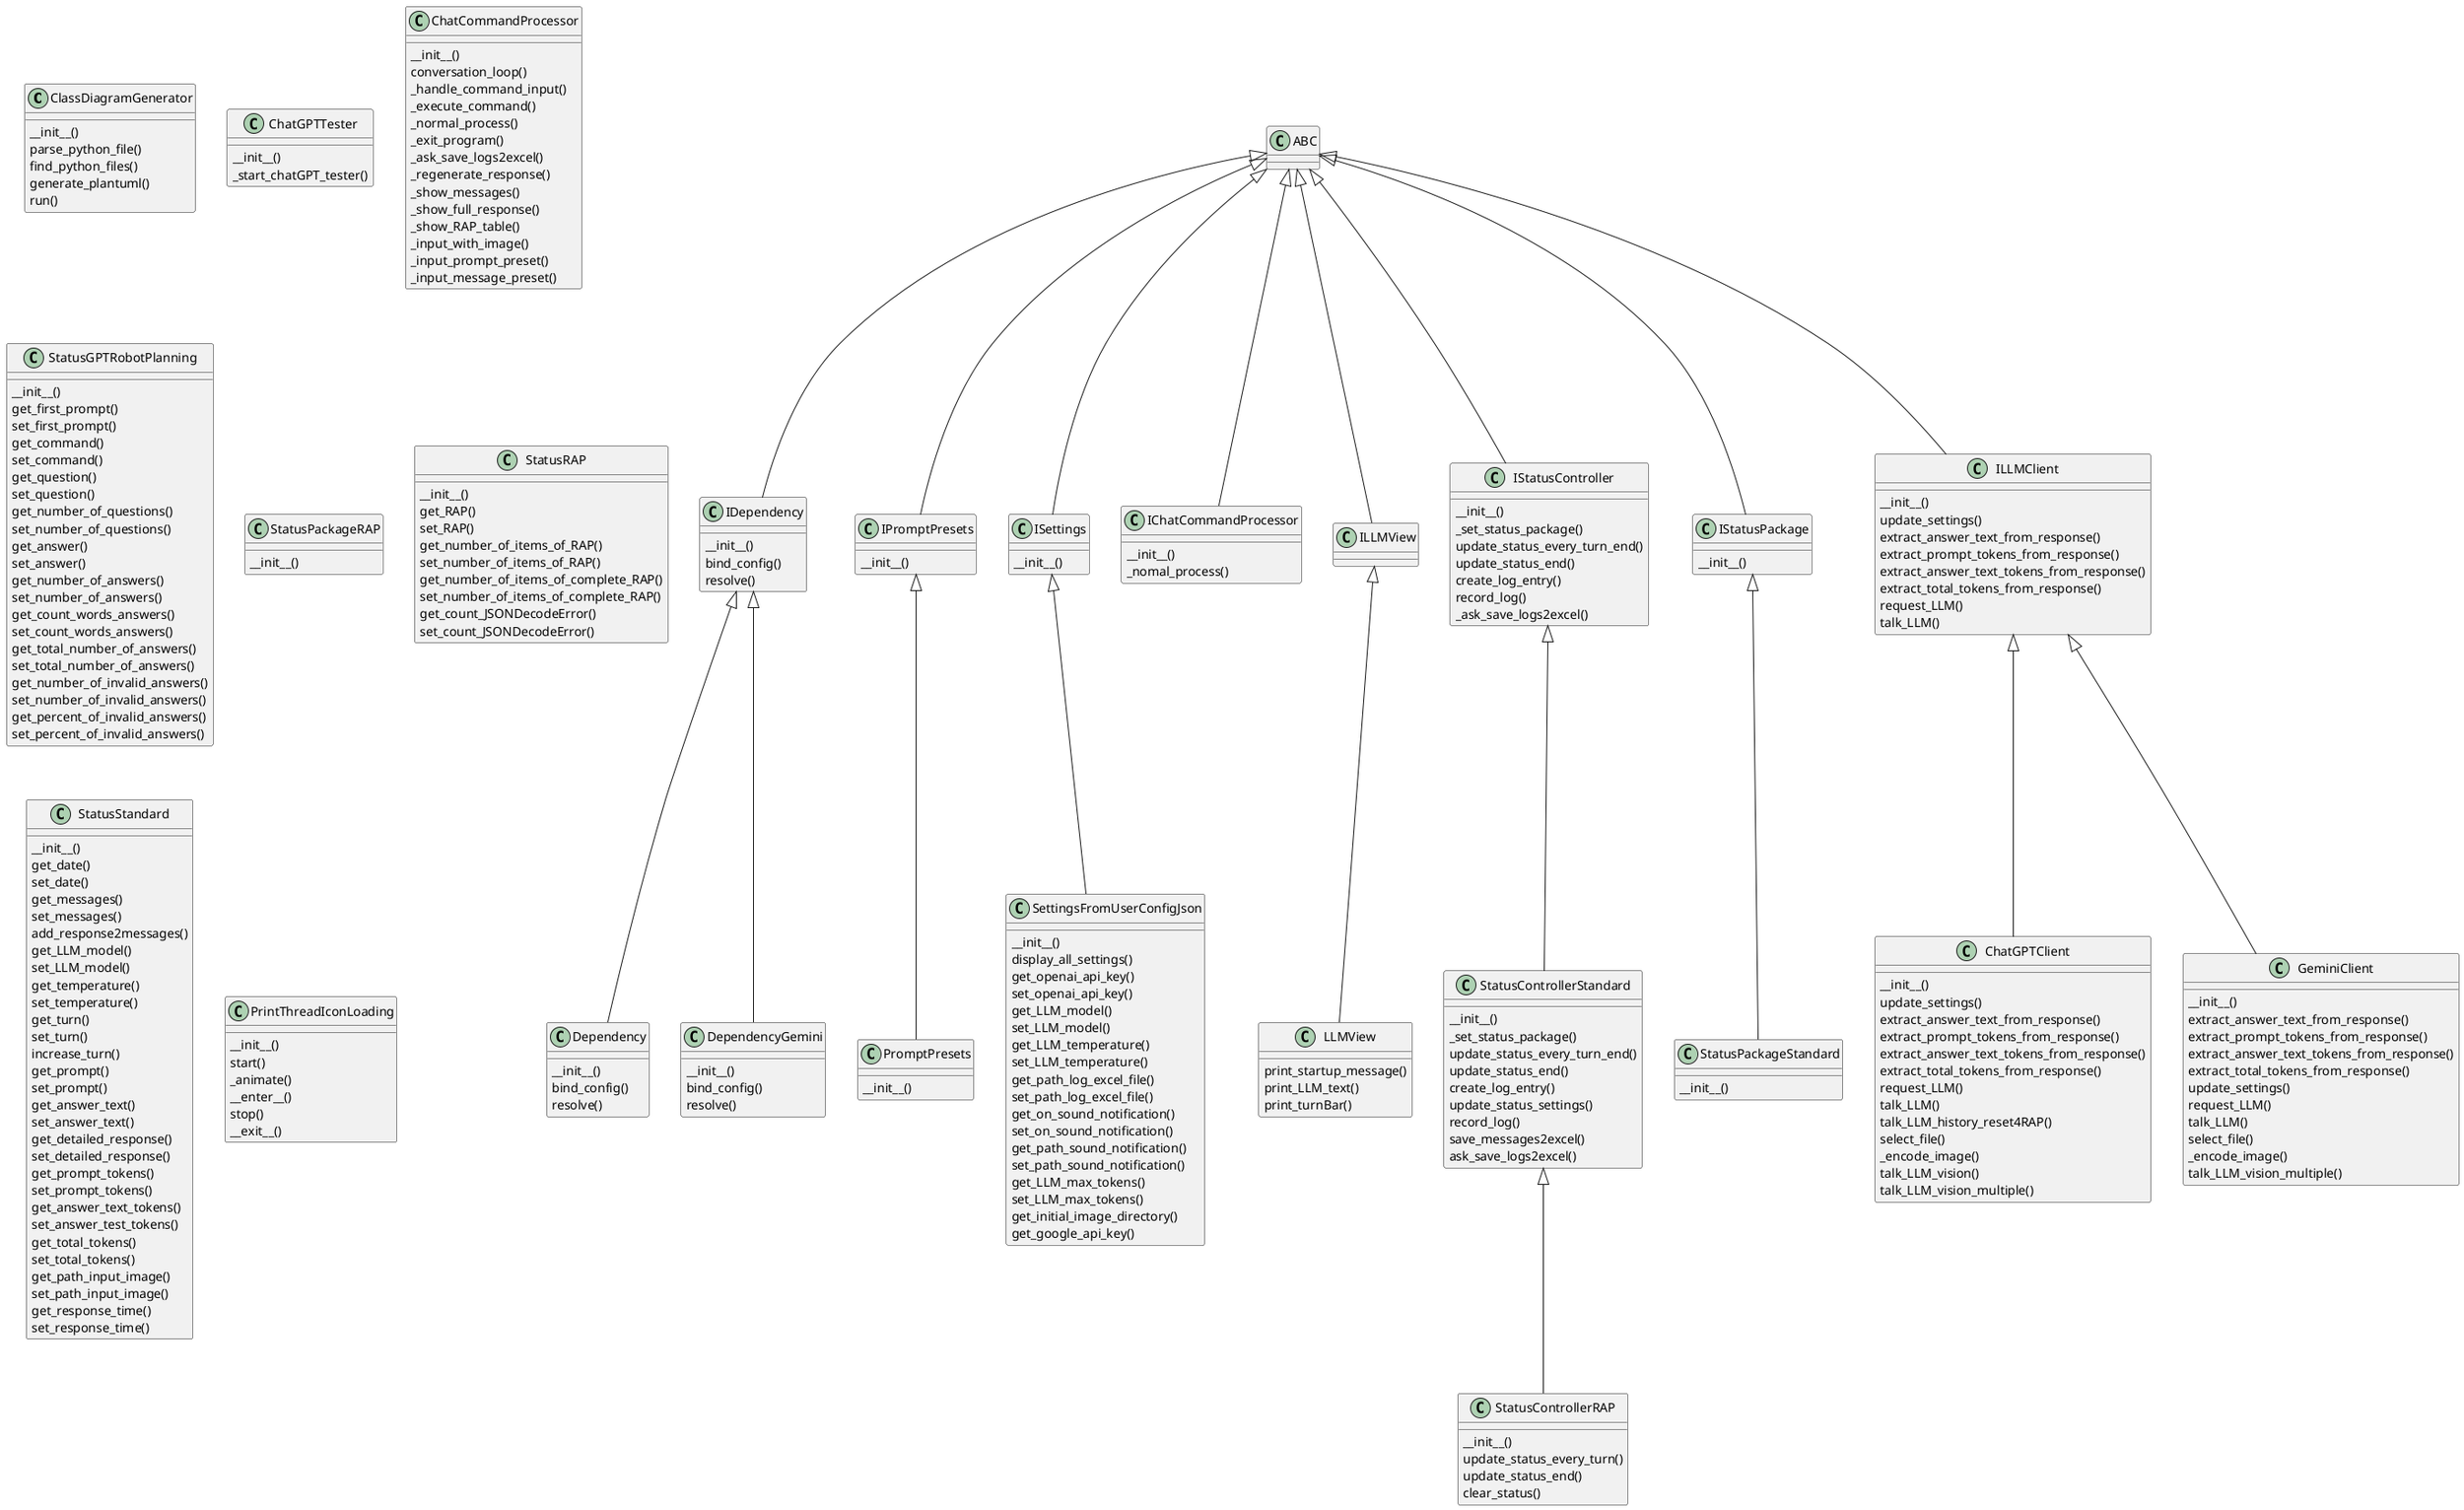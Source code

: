 @startuml
class ClassDiagramGenerator {
  __init__()
  parse_python_file()
  find_python_files()
  generate_plantuml()
  run()
}
class Dependency {
  __init__()
  bind_config()
  resolve()
}
IDependency <|-- Dependency
class DependencyGemini {
  __init__()
  bind_config()
  resolve()
}
IDependency <|-- DependencyGemini
class IDependency {
  __init__()
  bind_config()
  resolve()
}
ABC <|-- IDependency
class IPromptPresets {
  __init__()
}
ABC <|-- IPromptPresets
class ISettings {
  __init__()
}
ABC <|-- ISettings
class PromptPresets {
  __init__()
}
IPromptPresets <|-- PromptPresets
class SettingsFromUserConfigJson {
  __init__()
  display_all_settings()
  get_openai_api_key()
  set_openai_api_key()
  get_LLM_model()
  set_LLM_model()
  get_LLM_temperature()
  set_LLM_temperature()
  get_path_log_excel_file()
  set_path_log_excel_file()
  get_on_sound_notification()
  set_on_sound_notification()
  get_path_sound_notification()
  set_path_sound_notification()
  get_LLM_max_tokens()
  set_LLM_max_tokens()
  get_initial_image_directory()
  get_google_api_key()
}
ISettings <|-- SettingsFromUserConfigJson
class ChatGPTTester {
  __init__()
  _start_chatGPT_tester()
}
class ChatCommandProcessor {
  __init__()
  conversation_loop()
  _handle_command_input()
  _execute_command()
  _normal_process()
  _exit_program()
  _ask_save_logs2excel()
  _regenerate_response()
  _show_messages()
  _show_full_response()
  _show_RAP_table()
  _input_with_image()
  _input_prompt_preset()
  _input_message_preset()
}
class IChatCommandProcessor {
  __init__()
  _nomal_process()
}
ABC <|-- IChatCommandProcessor
class ILLMView {
}
ABC <|-- ILLMView
class LLMView {
  print_startup_message()
  print_LLM_text()
  print_turnBar()
}
ILLMView <|-- LLMView
class IStatusController {
  __init__()
  _set_status_package()
  update_status_every_turn_end()
  update_status_end()
  create_log_entry()
  record_log()
  _ask_save_logs2excel()
}
ABC <|-- IStatusController
class IStatusPackage {
  __init__()
}
ABC <|-- IStatusPackage
class StatusControllerRAP {
  __init__()
  update_status_every_turn()
  update_status_end()
  clear_status()
}
StatusControllerStandard <|-- StatusControllerRAP
class StatusControllerStandard {
  __init__()
  _set_status_package()
  update_status_every_turn_end()
  update_status_end()
  create_log_entry()
  update_status_settings()
  record_log()
  save_messages2excel()
  ask_save_logs2excel()
}
IStatusController <|-- StatusControllerStandard
class StatusGPTRobotPlanning {
  __init__()
  get_first_prompt()
  set_first_prompt()
  get_command()
  set_command()
  get_question()
  set_question()
  get_number_of_questions()
  set_number_of_questions()
  get_answer()
  set_answer()
  get_number_of_answers()
  set_number_of_answers()
  get_count_words_answers()
  set_count_words_answers()
  get_total_number_of_answers()
  set_total_number_of_answers()
  get_number_of_invalid_answers()
  set_number_of_invalid_answers()
  get_percent_of_invalid_answers()
  set_percent_of_invalid_answers()
}
class StatusPackageRAP {
  __init__()
}
class StatusPackageStandard {
  __init__()
}
IStatusPackage <|-- StatusPackageStandard
class StatusRAP {
  __init__()
  get_RAP()
  set_RAP()
  get_number_of_items_of_RAP()
  set_number_of_items_of_RAP()
  get_number_of_items_of_complete_RAP()
  set_number_of_items_of_complete_RAP()
  get_count_JSONDecodeError()
  set_count_JSONDecodeError()
}
class StatusStandard {
  __init__()
  get_date()
  set_date()
  get_messages()
  set_messages()
  add_response2messages()
  get_LLM_model()
  set_LLM_model()
  get_temperature()
  set_temperature()
  get_turn()
  set_turn()
  increase_turn()
  get_prompt()
  set_prompt()
  get_answer_text()
  set_answer_text()
  get_detailed_response()
  set_detailed_response()
  get_prompt_tokens()
  set_prompt_tokens()
  get_answer_text_tokens()
  set_answer_test_tokens()
  get_total_tokens()
  set_total_tokens()
  get_path_input_image()
  set_path_input_image()
  get_response_time()
  set_response_time()
}
class ChatGPTClient {
  __init__()
  update_settings()
  extract_answer_text_from_response()
  extract_prompt_tokens_from_response()
  extract_answer_text_tokens_from_response()
  extract_total_tokens_from_response()
  request_LLM()
  talk_LLM()
  talk_LLM_history_reset4RAP()
  select_file()
  _encode_image()
  talk_LLM_vision()
  talk_LLM_vision_multiple()
}
ILLMClient <|-- ChatGPTClient
class GeminiClient {
  __init__()
  extract_answer_text_from_response()
  extract_prompt_tokens_from_response()
  extract_answer_text_tokens_from_response()
  extract_total_tokens_from_response()
  update_settings()
  request_LLM()
  talk_LLM()
  select_file()
  _encode_image()
  talk_LLM_vision_multiple()
}
ILLMClient <|-- GeminiClient
class ILLMClient {
  __init__()
  update_settings()
  extract_answer_text_from_response()
  extract_prompt_tokens_from_response()
  extract_answer_text_tokens_from_response()
  extract_total_tokens_from_response()
  request_LLM()
  talk_LLM()
}
ABC <|-- ILLMClient
class PrintThreadIconLoading {
  __init__()
  start()
  _animate()
  __enter__()
  stop()
  __exit__()
}
@enduml